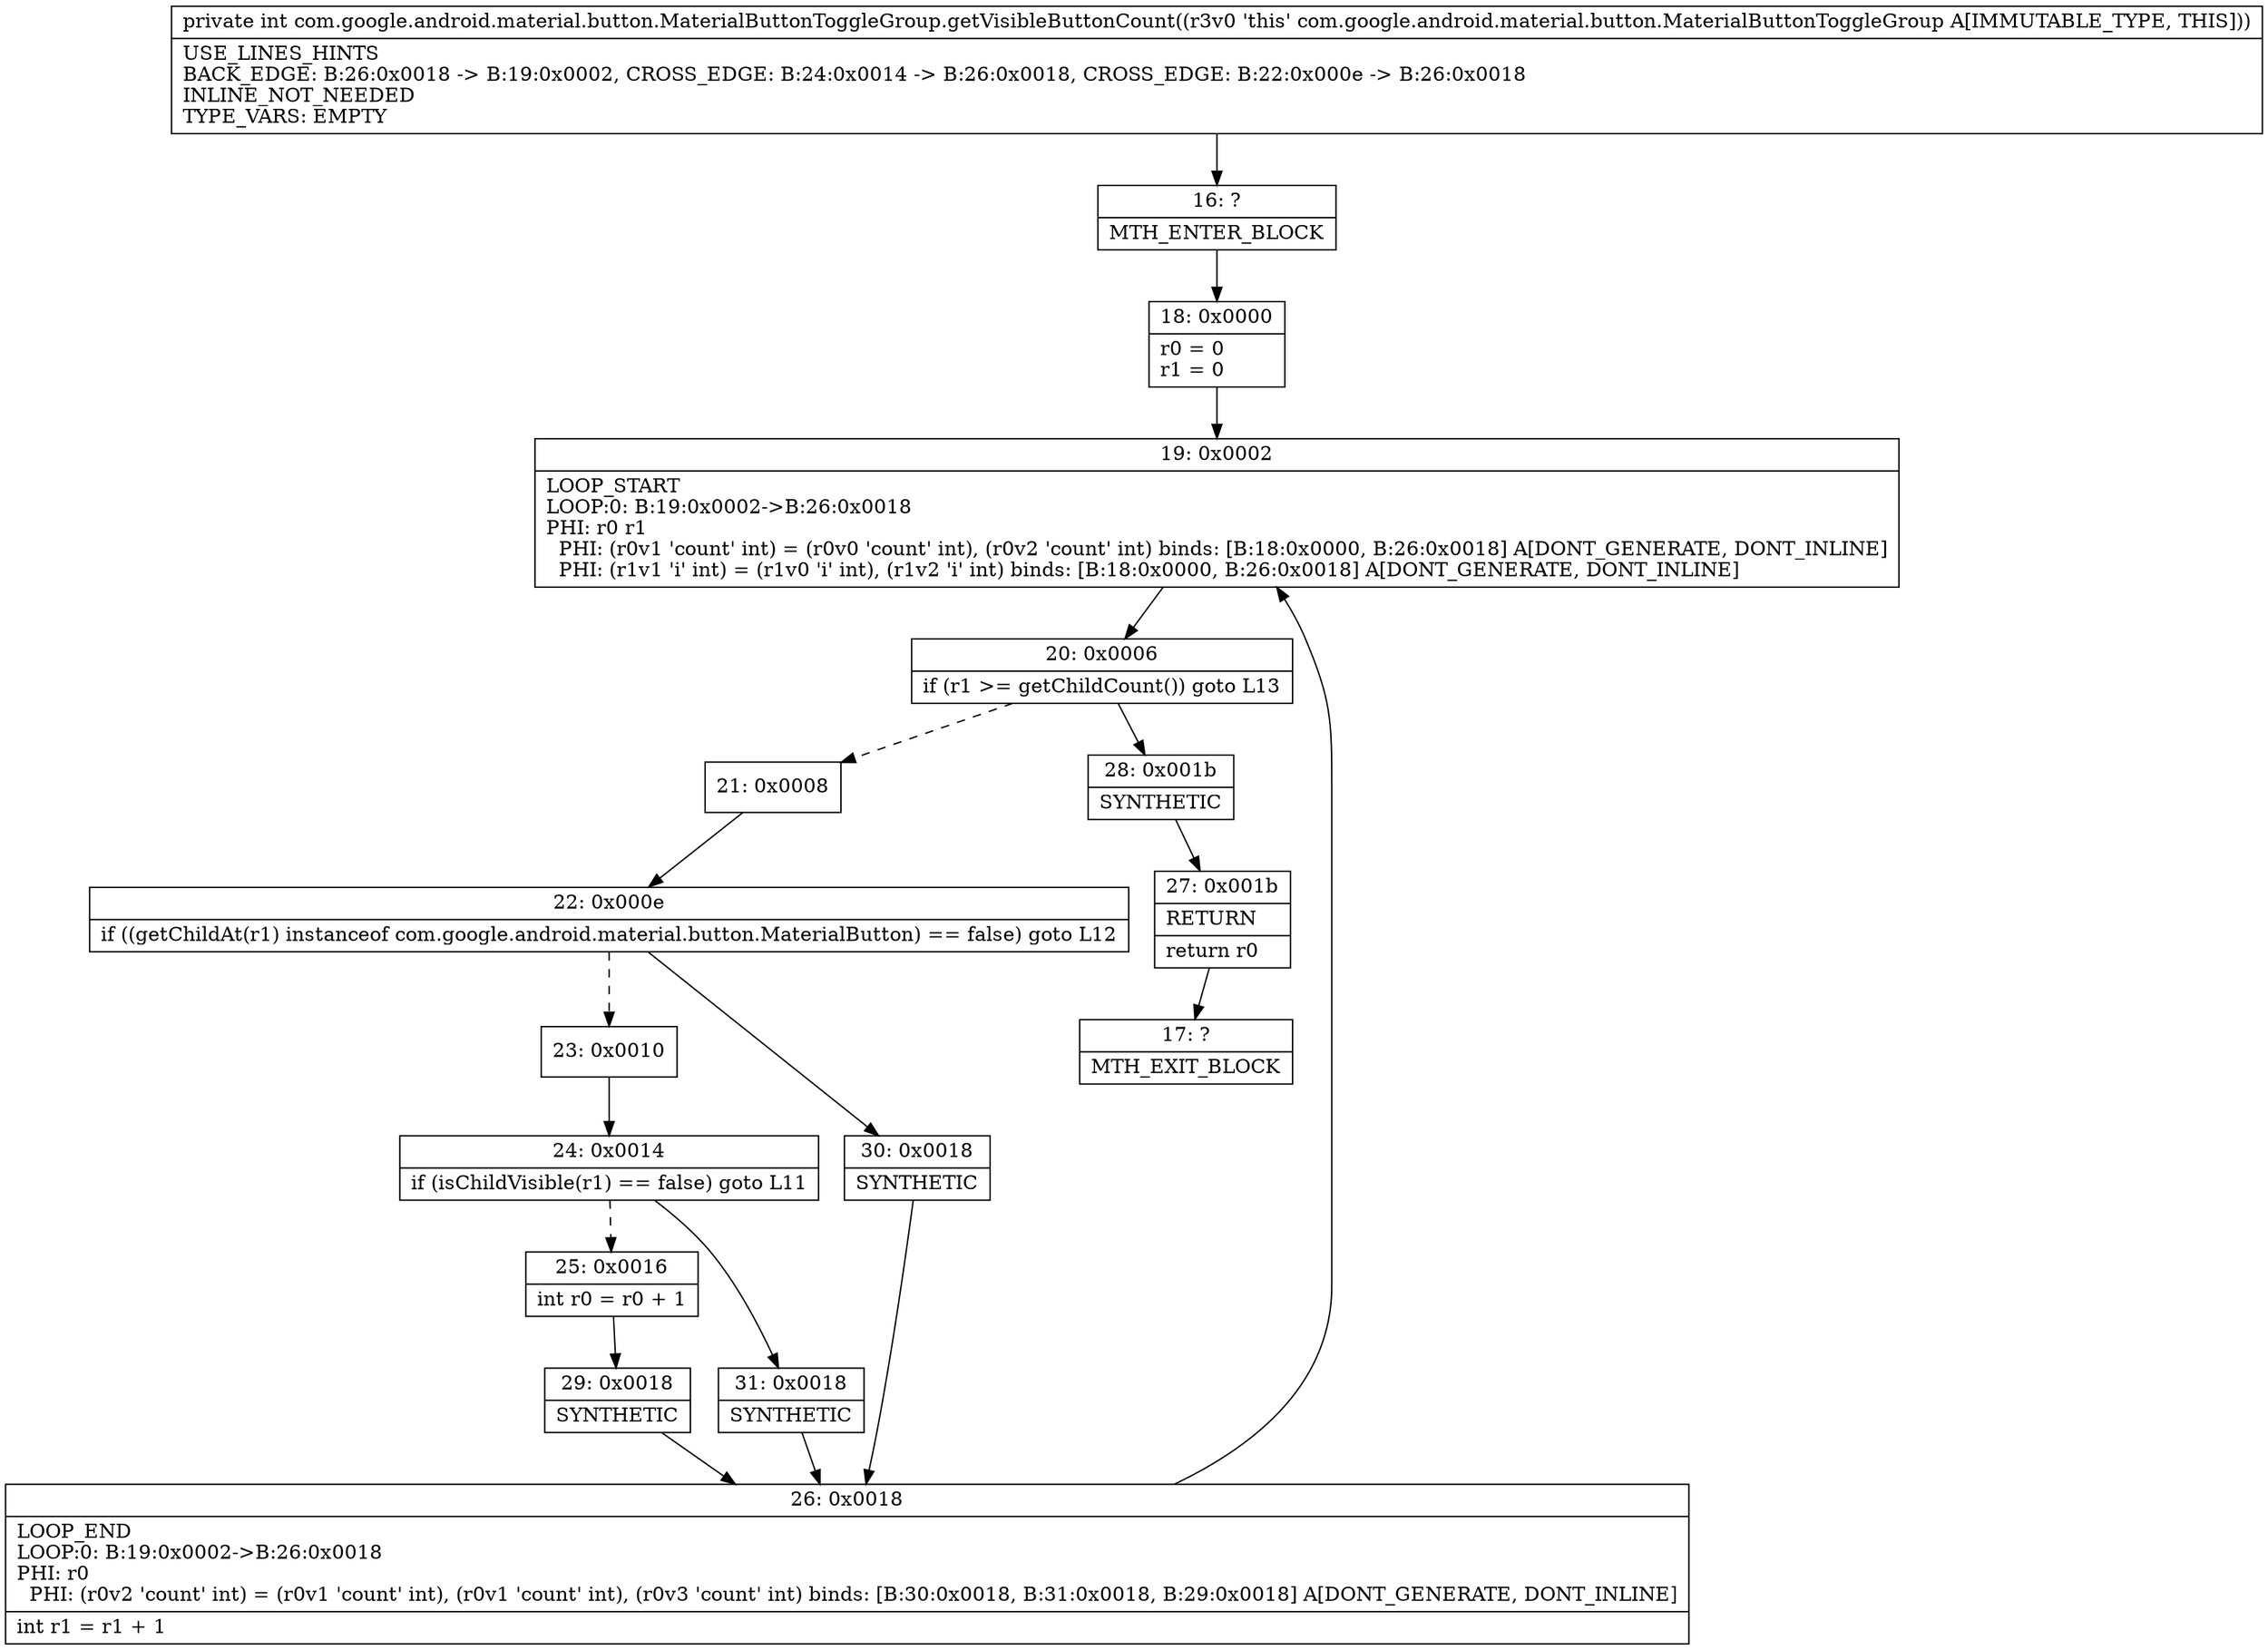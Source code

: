 digraph "CFG forcom.google.android.material.button.MaterialButtonToggleGroup.getVisibleButtonCount()I" {
Node_16 [shape=record,label="{16\:\ ?|MTH_ENTER_BLOCK\l}"];
Node_18 [shape=record,label="{18\:\ 0x0000|r0 = 0\lr1 = 0\l}"];
Node_19 [shape=record,label="{19\:\ 0x0002|LOOP_START\lLOOP:0: B:19:0x0002\-\>B:26:0x0018\lPHI: r0 r1 \l  PHI: (r0v1 'count' int) = (r0v0 'count' int), (r0v2 'count' int) binds: [B:18:0x0000, B:26:0x0018] A[DONT_GENERATE, DONT_INLINE]\l  PHI: (r1v1 'i' int) = (r1v0 'i' int), (r1v2 'i' int) binds: [B:18:0x0000, B:26:0x0018] A[DONT_GENERATE, DONT_INLINE]\l}"];
Node_20 [shape=record,label="{20\:\ 0x0006|if (r1 \>= getChildCount()) goto L13\l}"];
Node_21 [shape=record,label="{21\:\ 0x0008}"];
Node_22 [shape=record,label="{22\:\ 0x000e|if ((getChildAt(r1) instanceof com.google.android.material.button.MaterialButton) == false) goto L12\l}"];
Node_23 [shape=record,label="{23\:\ 0x0010}"];
Node_24 [shape=record,label="{24\:\ 0x0014|if (isChildVisible(r1) == false) goto L11\l}"];
Node_25 [shape=record,label="{25\:\ 0x0016|int r0 = r0 + 1\l}"];
Node_29 [shape=record,label="{29\:\ 0x0018|SYNTHETIC\l}"];
Node_26 [shape=record,label="{26\:\ 0x0018|LOOP_END\lLOOP:0: B:19:0x0002\-\>B:26:0x0018\lPHI: r0 \l  PHI: (r0v2 'count' int) = (r0v1 'count' int), (r0v1 'count' int), (r0v3 'count' int) binds: [B:30:0x0018, B:31:0x0018, B:29:0x0018] A[DONT_GENERATE, DONT_INLINE]\l|int r1 = r1 + 1\l}"];
Node_31 [shape=record,label="{31\:\ 0x0018|SYNTHETIC\l}"];
Node_30 [shape=record,label="{30\:\ 0x0018|SYNTHETIC\l}"];
Node_28 [shape=record,label="{28\:\ 0x001b|SYNTHETIC\l}"];
Node_27 [shape=record,label="{27\:\ 0x001b|RETURN\l|return r0\l}"];
Node_17 [shape=record,label="{17\:\ ?|MTH_EXIT_BLOCK\l}"];
MethodNode[shape=record,label="{private int com.google.android.material.button.MaterialButtonToggleGroup.getVisibleButtonCount((r3v0 'this' com.google.android.material.button.MaterialButtonToggleGroup A[IMMUTABLE_TYPE, THIS]))  | USE_LINES_HINTS\lBACK_EDGE: B:26:0x0018 \-\> B:19:0x0002, CROSS_EDGE: B:24:0x0014 \-\> B:26:0x0018, CROSS_EDGE: B:22:0x000e \-\> B:26:0x0018\lINLINE_NOT_NEEDED\lTYPE_VARS: EMPTY\l}"];
MethodNode -> Node_16;Node_16 -> Node_18;
Node_18 -> Node_19;
Node_19 -> Node_20;
Node_20 -> Node_21[style=dashed];
Node_20 -> Node_28;
Node_21 -> Node_22;
Node_22 -> Node_23[style=dashed];
Node_22 -> Node_30;
Node_23 -> Node_24;
Node_24 -> Node_25[style=dashed];
Node_24 -> Node_31;
Node_25 -> Node_29;
Node_29 -> Node_26;
Node_26 -> Node_19;
Node_31 -> Node_26;
Node_30 -> Node_26;
Node_28 -> Node_27;
Node_27 -> Node_17;
}

